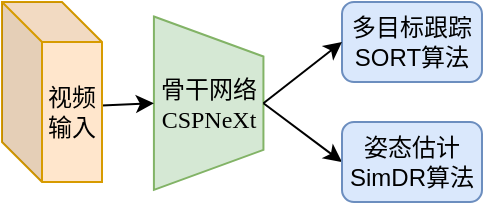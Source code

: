 <mxfile version="22.1.0" type="github">
  <diagram name="第 1 页" id="SwdhVldykBLy7ebFgl16">
    <mxGraphModel dx="868" dy="481" grid="1" gridSize="10" guides="1" tooltips="1" connect="1" arrows="1" fold="1" page="1" pageScale="1" pageWidth="827" pageHeight="1169" math="0" shadow="0">
      <root>
        <mxCell id="0" />
        <mxCell id="1" parent="0" />
        <mxCell id="AA1hNU3Hiqkv1bmSTWCg-1" value="骨干网络&lt;br&gt;&lt;span style=&quot;font-family: &amp;quot;Times New Roman&amp;quot;;&quot;&gt;CSPNeXt&lt;/span&gt;" style="shape=trapezoid;perimeter=trapezoidPerimeter;whiteSpace=wrap;html=1;fixedSize=1;rotation=90;fillColor=#d5e8d4;strokeColor=#82b366;horizontal=0;" vertex="1" parent="1">
          <mxGeometry x="120" y="93.24" width="86.68" height="54.76" as="geometry" />
        </mxCell>
        <mxCell id="AA1hNU3Hiqkv1bmSTWCg-3" value="" style="endArrow=classic;html=1;rounded=0;entryX=0.5;entryY=1;entryDx=0;entryDy=0;exitX=0.998;exitY=0.575;exitDx=0;exitDy=0;exitPerimeter=0;" edge="1" parent="1" source="AA1hNU3Hiqkv1bmSTWCg-4" target="AA1hNU3Hiqkv1bmSTWCg-1">
          <mxGeometry width="50" height="50" relative="1" as="geometry">
            <mxPoint x="80" y="100.35" as="sourcePoint" />
            <mxPoint x="108.105" y="101.06" as="targetPoint" />
          </mxGeometry>
        </mxCell>
        <mxCell id="AA1hNU3Hiqkv1bmSTWCg-4" value="视频输入" style="shape=cube;whiteSpace=wrap;html=1;boundedLbl=1;backgroundOutline=1;darkOpacity=0.05;darkOpacity2=0.1;fillColor=#ffe6cc;strokeColor=#d79b00;" vertex="1" parent="1">
          <mxGeometry x="60" y="70" width="50" height="90" as="geometry" />
        </mxCell>
        <mxCell id="AA1hNU3Hiqkv1bmSTWCg-6" value="多目标跟踪&lt;br&gt;SORT算法" style="rounded=1;whiteSpace=wrap;html=1;fillColor=#dae8fc;strokeColor=#6c8ebf;" vertex="1" parent="1">
          <mxGeometry x="230" y="70" width="70" height="40" as="geometry" />
        </mxCell>
        <mxCell id="AA1hNU3Hiqkv1bmSTWCg-7" value="" style="endArrow=classic;html=1;rounded=0;exitX=0.5;exitY=0;exitDx=0;exitDy=0;entryX=0;entryY=0.5;entryDx=0;entryDy=0;" edge="1" parent="1" source="AA1hNU3Hiqkv1bmSTWCg-1" target="AA1hNU3Hiqkv1bmSTWCg-6">
          <mxGeometry width="50" height="50" relative="1" as="geometry">
            <mxPoint x="200" y="130" as="sourcePoint" />
            <mxPoint x="250" y="80" as="targetPoint" />
          </mxGeometry>
        </mxCell>
        <mxCell id="AA1hNU3Hiqkv1bmSTWCg-8" value="" style="endArrow=classic;html=1;rounded=0;exitX=0.5;exitY=0;exitDx=0;exitDy=0;entryX=0;entryY=0.5;entryDx=0;entryDy=0;" edge="1" parent="1" source="AA1hNU3Hiqkv1bmSTWCg-1" target="AA1hNU3Hiqkv1bmSTWCg-9">
          <mxGeometry width="50" height="50" relative="1" as="geometry">
            <mxPoint x="201" y="131" as="sourcePoint" />
            <mxPoint x="240" y="100" as="targetPoint" />
          </mxGeometry>
        </mxCell>
        <mxCell id="AA1hNU3Hiqkv1bmSTWCg-9" value="姿态估计&lt;br&gt;SimDR算法" style="rounded=1;whiteSpace=wrap;html=1;fillColor=#dae8fc;strokeColor=#6c8ebf;" vertex="1" parent="1">
          <mxGeometry x="230" y="130" width="70" height="40" as="geometry" />
        </mxCell>
      </root>
    </mxGraphModel>
  </diagram>
</mxfile>
